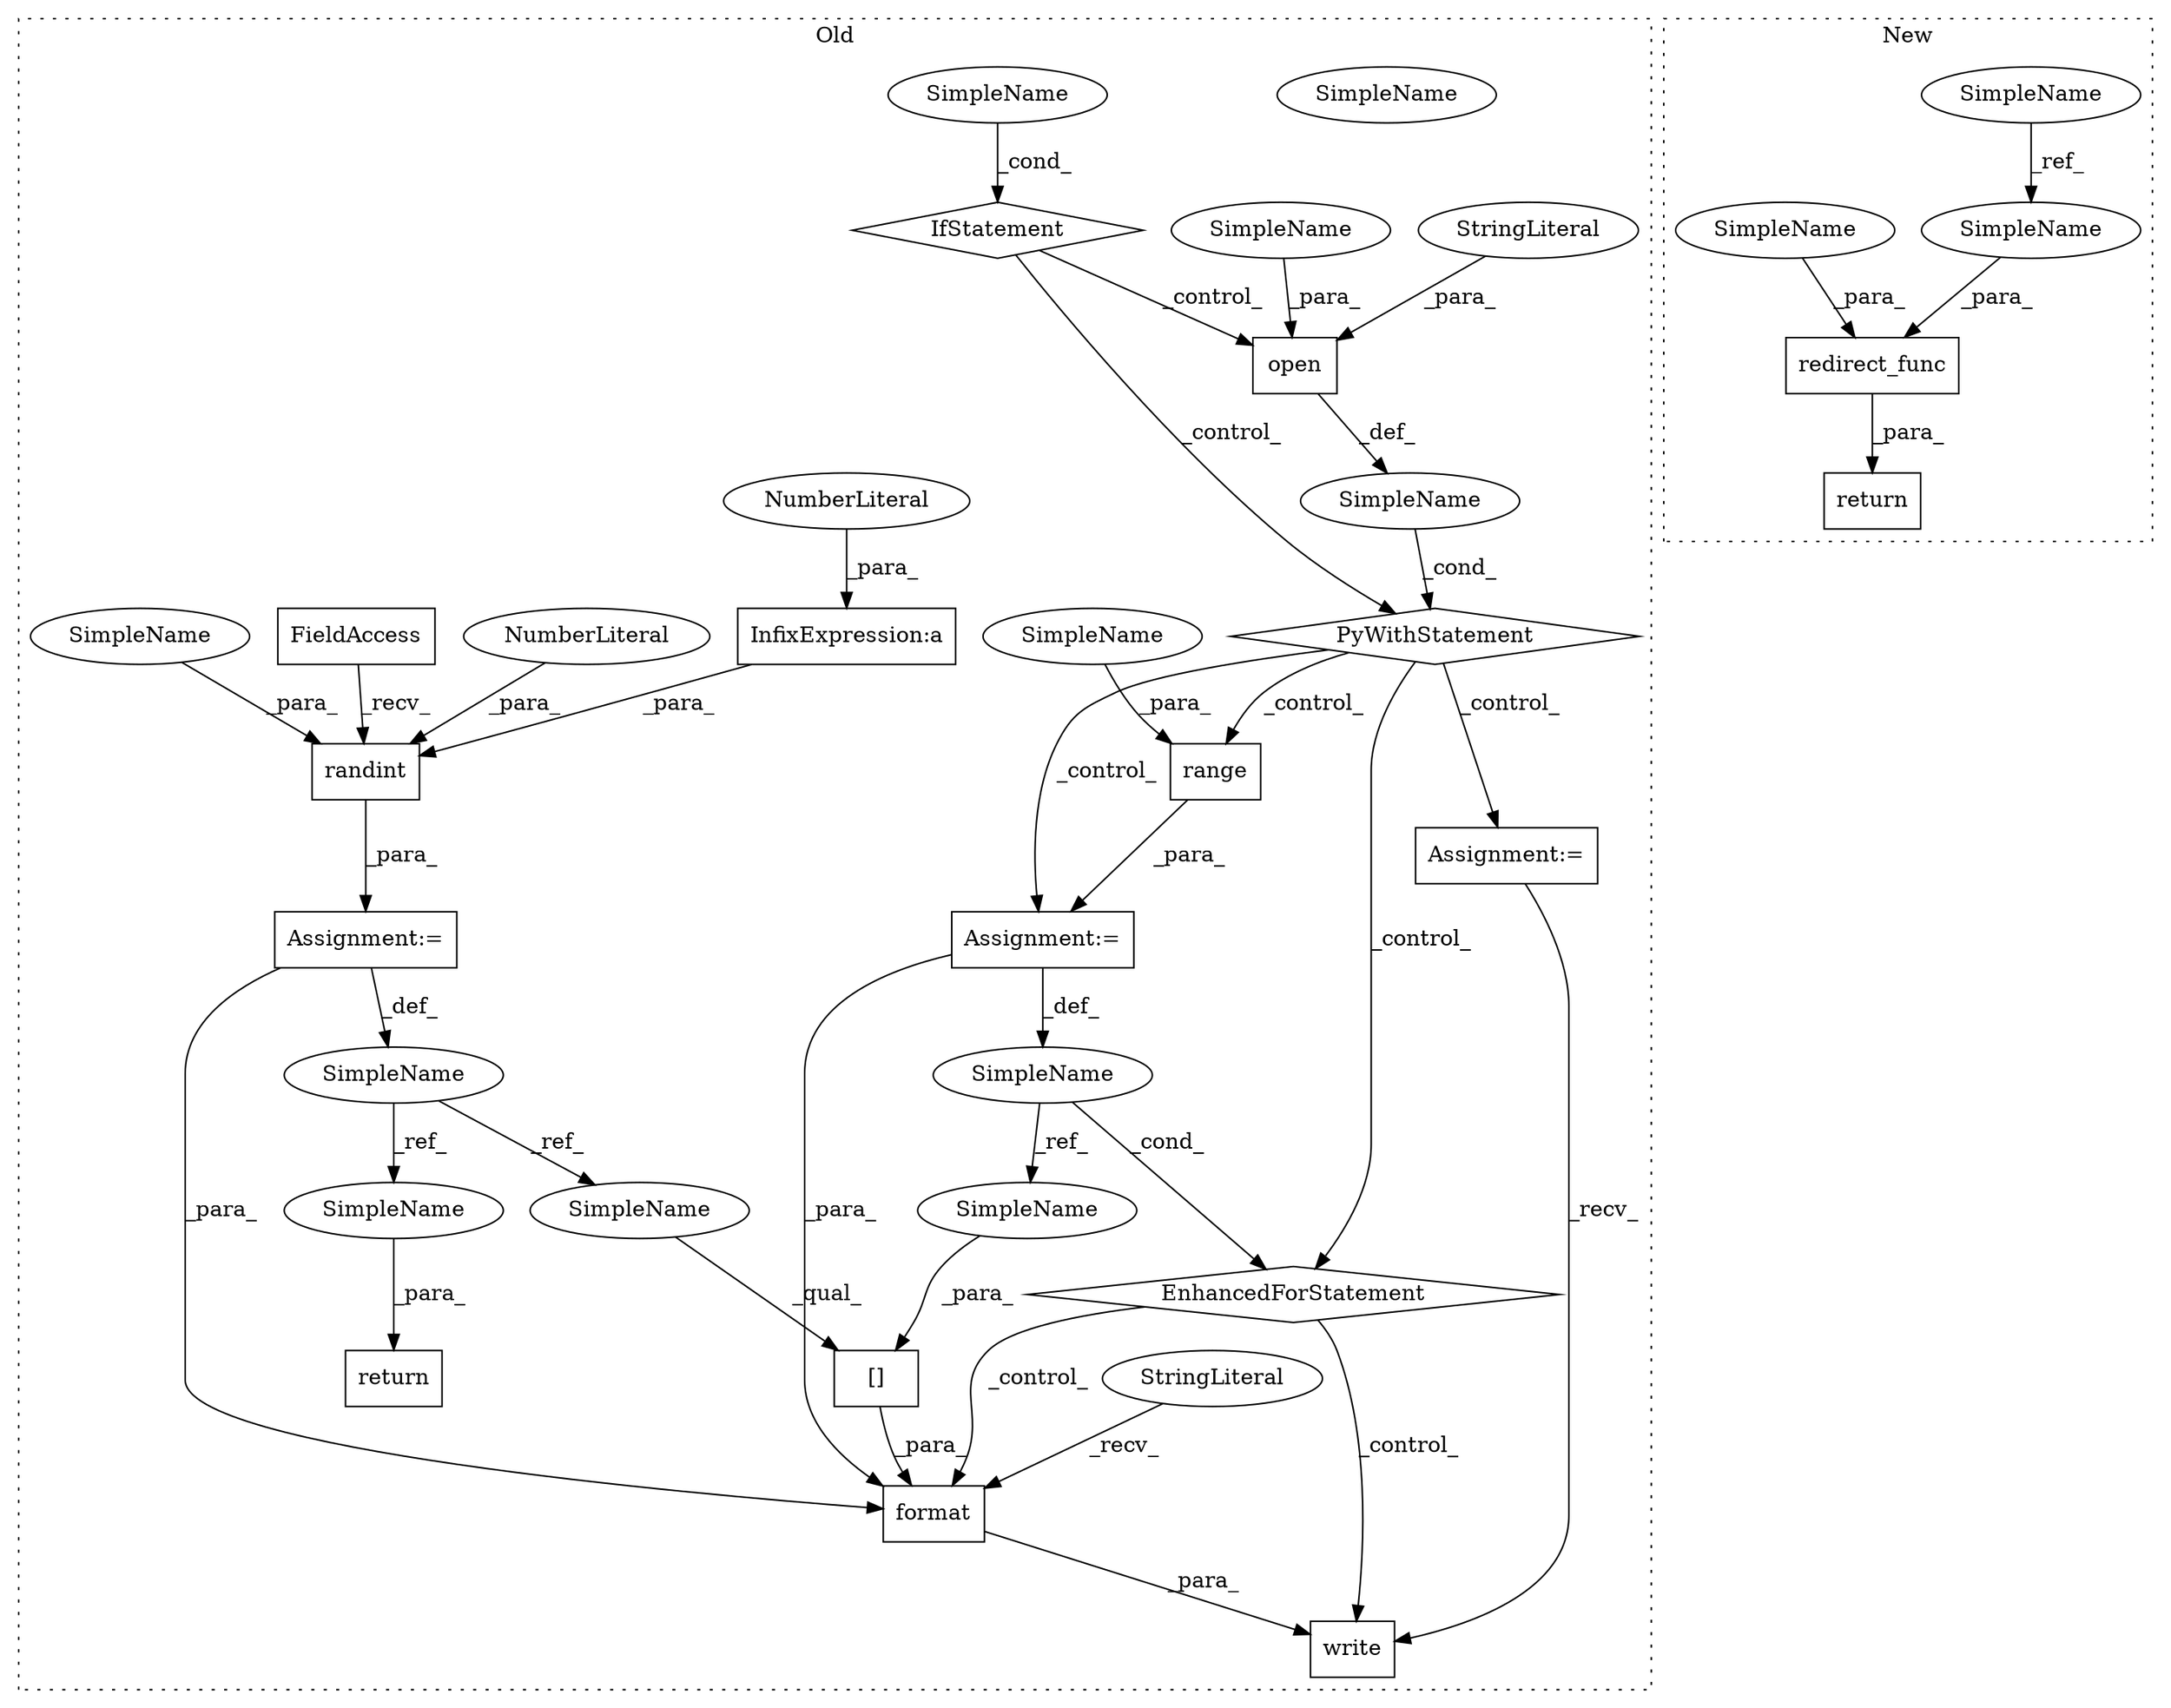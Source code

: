 digraph G {
subgraph cluster0 {
1 [label="open" a="32" s="484,501" l="5,1" shape="box"];
3 [label="EnhancedForStatement" a="70" s="536,613" l="61,2" shape="diamond"];
4 [label="SimpleName" a="42" s="" l="" shape="ellipse"];
5 [label="PyWithStatement" a="104" s="474,502" l="10,2" shape="diamond"];
6 [label="Assignment:=" a="7" s="536,613" l="61,2" shape="box"];
8 [label="[]" a="2" s="655,668" l="12,1" shape="box"];
9 [label="InfixExpression:a" a="27" s="438" l="3" shape="box"];
10 [label="NumberLiteral" a="34" s="441" l="1" shape="ellipse"];
11 [label="randint" a="32" s="415,445" l="8,1" shape="box"];
12 [label="NumberLiteral" a="34" s="423" l="1" shape="ellipse"];
14 [label="range" a="32" s="605,612" l="6,1" shape="box"];
15 [label="FieldAccess" a="22" s="402" l="12" shape="box"];
16 [label="format" a="32" s="648,669" l="7,1" shape="box"];
17 [label="IfStatement" a="25" s="452,464" l="4,2" shape="diamond"];
18 [label="SimpleName" a="42" s="456" l="8" shape="ellipse"];
19 [label="SimpleName" a="42" s="601" l="1" shape="ellipse"];
20 [label="SimpleName" a="42" s="390" l="11" shape="ellipse"];
21 [label="return" a="41" s="701" l="7" shape="box"];
22 [label="write" a="32" s="635,670" l="6,1" shape="box"];
23 [label="Assignment:=" a="7" s="401" l="1" shape="box"];
24 [label="StringLiteral" a="45" s="641" l="6" shape="ellipse"];
25 [label="Assignment:=" a="7" s="519" l="7" shape="box"];
26 [label="StringLiteral" a="45" s="498" l="3" shape="ellipse"];
27 [label="SimpleName" a="42" s="708" l="11" shape="ellipse"];
28 [label="SimpleName" a="42" s="655" l="11" shape="ellipse"];
30 [label="SimpleName" a="42" s="489" l="8" shape="ellipse"];
31 [label="SimpleName" a="42" s="456" l="8" shape="ellipse"];
33 [label="SimpleName" a="42" s="611" l="1" shape="ellipse"];
34 [label="SimpleName" a="42" s="444" l="1" shape="ellipse"];
35 [label="SimpleName" a="42" s="667" l="1" shape="ellipse"];
label = "Old";
style="dotted";
}
subgraph cluster1 {
2 [label="redirect_func" a="32" s="1434,1471" l="14,1" shape="box"];
7 [label="return" a="41" s="1427" l="7" shape="box"];
13 [label="SimpleName" a="42" s="1191" l="1" shape="ellipse"];
29 [label="SimpleName" a="42" s="1448" l="1" shape="ellipse"];
32 [label="SimpleName" a="42" s="1463" l="8" shape="ellipse"];
label = "New";
style="dotted";
}
1 -> 4 [label="_def_"];
2 -> 7 [label="_para_"];
3 -> 22 [label="_control_"];
3 -> 16 [label="_control_"];
4 -> 5 [label="_cond_"];
5 -> 14 [label="_control_"];
5 -> 3 [label="_control_"];
5 -> 6 [label="_control_"];
5 -> 25 [label="_control_"];
6 -> 16 [label="_para_"];
6 -> 19 [label="_def_"];
8 -> 16 [label="_para_"];
9 -> 11 [label="_para_"];
10 -> 9 [label="_para_"];
11 -> 23 [label="_para_"];
12 -> 11 [label="_para_"];
13 -> 29 [label="_ref_"];
14 -> 6 [label="_para_"];
15 -> 11 [label="_recv_"];
16 -> 22 [label="_para_"];
17 -> 5 [label="_control_"];
17 -> 1 [label="_control_"];
19 -> 35 [label="_ref_"];
19 -> 3 [label="_cond_"];
20 -> 28 [label="_ref_"];
20 -> 27 [label="_ref_"];
23 -> 16 [label="_para_"];
23 -> 20 [label="_def_"];
24 -> 16 [label="_recv_"];
25 -> 22 [label="_recv_"];
26 -> 1 [label="_para_"];
27 -> 21 [label="_para_"];
28 -> 8 [label="_qual_"];
29 -> 2 [label="_para_"];
30 -> 1 [label="_para_"];
31 -> 17 [label="_cond_"];
32 -> 2 [label="_para_"];
33 -> 14 [label="_para_"];
34 -> 11 [label="_para_"];
35 -> 8 [label="_para_"];
}